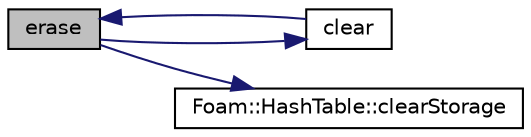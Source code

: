 digraph "erase"
{
  bgcolor="transparent";
  edge [fontname="Helvetica",fontsize="10",labelfontname="Helvetica",labelfontsize="10"];
  node [fontname="Helvetica",fontsize="10",shape=record];
  rankdir="LR";
  Node1 [label="erase",height=0.2,width=0.4,color="black", fillcolor="grey75", style="filled" fontcolor="black"];
  Node1 -> Node2 [color="midnightblue",fontsize="10",style="solid",fontname="Helvetica"];
  Node2 [label="clear",height=0.2,width=0.4,color="black",URL="$classFoam_1_1objectRegistry.html#ac8bb3912a3ce86b15842e79d0b421204",tooltip="Clear all entries from the registry. "];
  Node2 -> Node1 [color="midnightblue",fontsize="10",style="solid",fontname="Helvetica"];
  Node1 -> Node3 [color="midnightblue",fontsize="10",style="solid",fontname="Helvetica"];
  Node3 [label="Foam::HashTable::clearStorage",height=0.2,width=0.4,color="black",URL="$classFoam_1_1HashTable.html#a77e7fd5aa3adf14be9cbcd6e670f7843",tooltip="Clear the table entries and the table itself. "];
}
